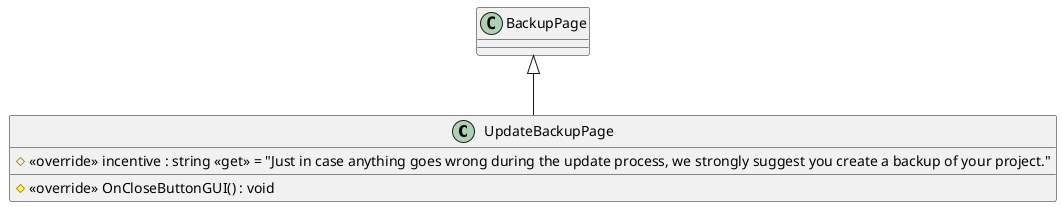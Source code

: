 @startuml
class UpdateBackupPage {
    # <<override>> incentive : string <<get>> = "Just in case anything goes wrong during the update process, we strongly suggest you create a backup of your project."
    # <<override>> OnCloseButtonGUI() : void
}
BackupPage <|-- UpdateBackupPage
@enduml
